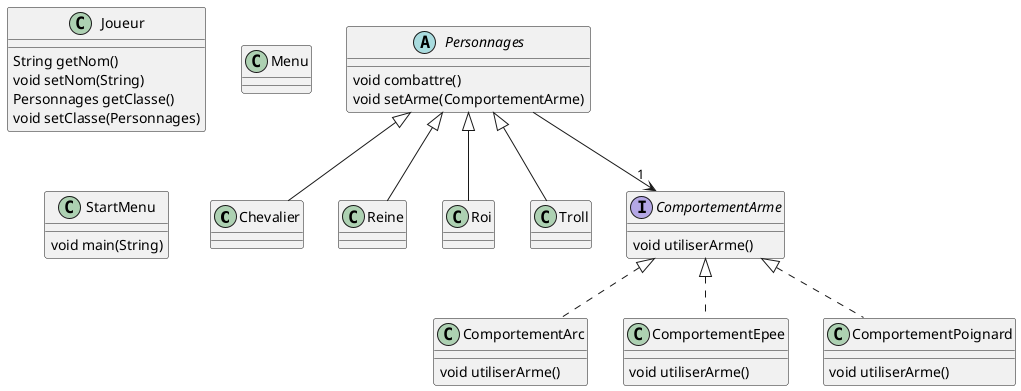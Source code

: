 @startuml

' definitions
' -----------

' package "personnages_jeu"
class Chevalier
abstract Personnages
class Reine
class Roi
class Troll
' end package

' package "Comportement_Arme"
class ComportementArc
interface ComportementArme
class ComportementEpee
class ComportementPoignard
' end package

' package "Appli"
class Joueur
class Menu
class StartMenu
' end package

' content
' -------

' ComportementPoignard:
ComportementArme <|.. ComportementPoignard
ComportementPoignard : void utiliserArme()

' Chevalier:
Personnages <|-- Chevalier

' Roi:
Personnages <|-- Roi

' Menu:

' Reine:
Personnages <|-- Reine

' Joueur:
Joueur : String getNom()
Joueur : void setNom(String)
Joueur : Personnages getClasse()
Joueur : void setClasse(Personnages)

' ComportementArc:
ComportementArme <|.. ComportementArc
ComportementArc : void utiliserArme()

' Personnages:
Personnages --> "1" ComportementArme
Personnages : void combattre()
Personnages : void setArme(ComportementArme)

' ComportementEpee:
ComportementArme <|.. ComportementEpee
ComportementEpee : void utiliserArme()

' Troll:
Personnages <|-- Troll

' ComportementArme:
ComportementArme : void utiliserArme()

' StartMenu:
StartMenu : void main(String)

@enduml
